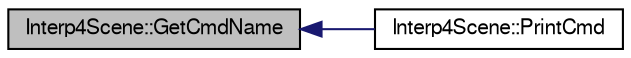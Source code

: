 digraph "Interp4Scene::GetCmdName"
{
  edge [fontname="FreeSans",fontsize="10",labelfontname="FreeSans",labelfontsize="10"];
  node [fontname="FreeSans",fontsize="10",shape=record];
  rankdir="LR";
  Node1 [label="Interp4Scene::GetCmdName",height=0.2,width=0.4,color="black", fillcolor="grey75", style="filled", fontcolor="black"];
  Node1 -> Node2 [dir="back",color="midnightblue",fontsize="10",style="solid",fontname="FreeSans"];
  Node2 [label="Interp4Scene::PrintCmd",height=0.2,width=0.4,color="black", fillcolor="white", style="filled",URL="$class_interp4_scene.html#ad444f2c7137f72398f9376db0198f546",tooltip="Wyświetla komendę oraz parametry. "];
}
